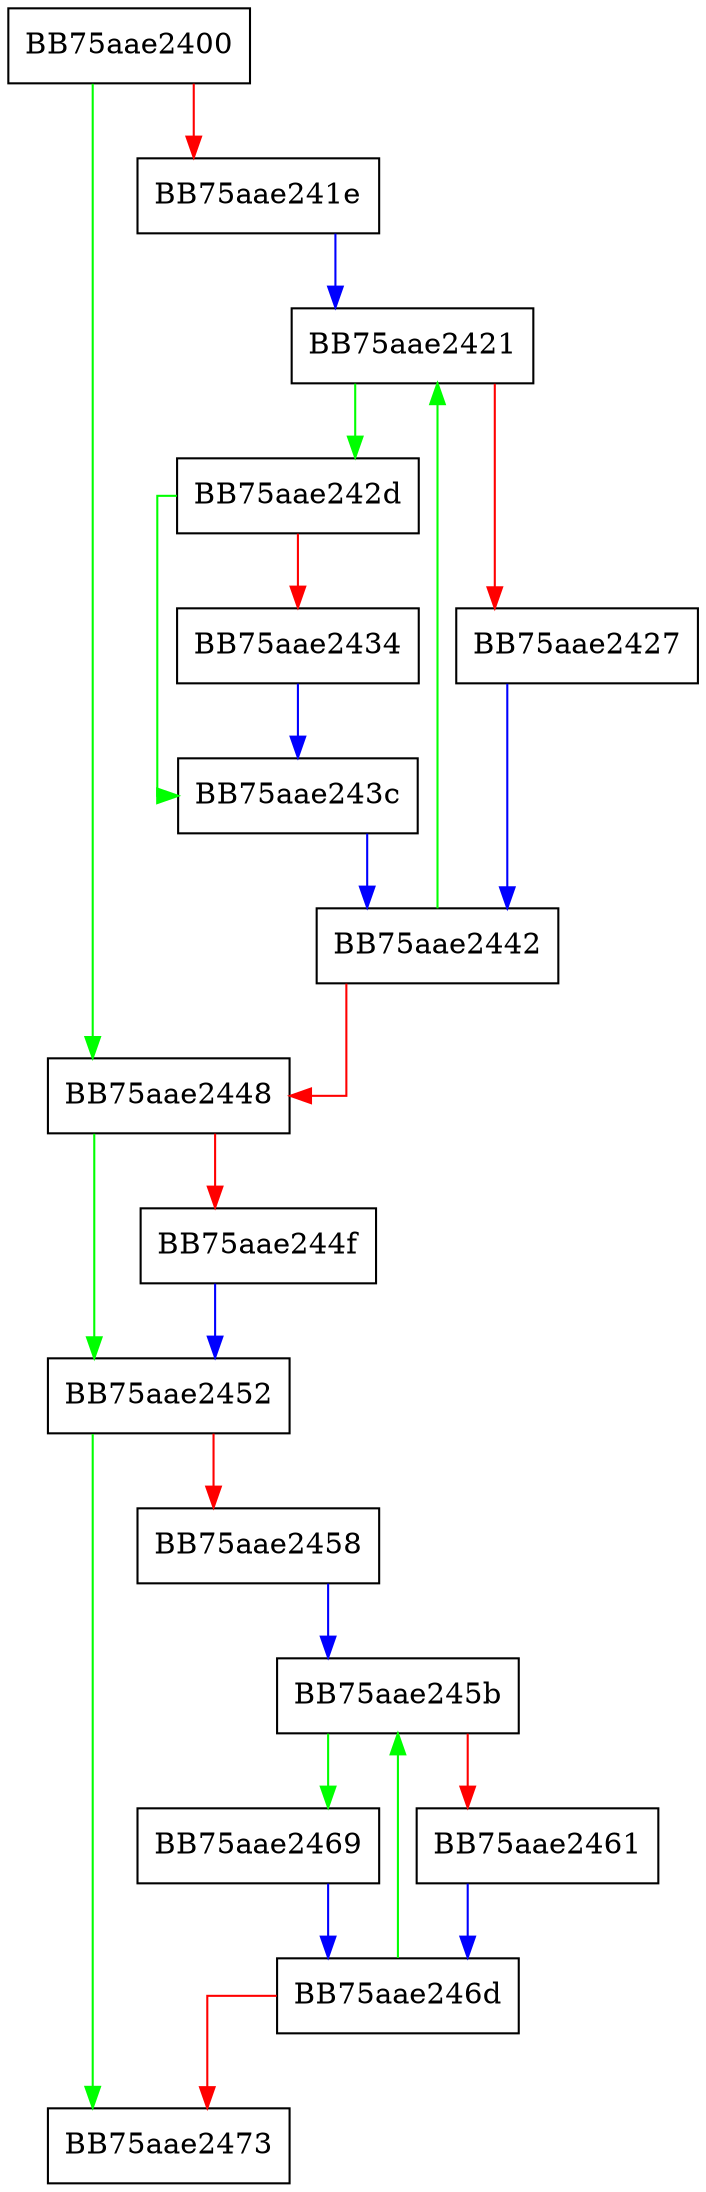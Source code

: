 digraph erase {
  node [shape="box"];
  graph [splines=ortho];
  BB75aae2400 -> BB75aae2448 [color="green"];
  BB75aae2400 -> BB75aae241e [color="red"];
  BB75aae241e -> BB75aae2421 [color="blue"];
  BB75aae2421 -> BB75aae242d [color="green"];
  BB75aae2421 -> BB75aae2427 [color="red"];
  BB75aae2427 -> BB75aae2442 [color="blue"];
  BB75aae242d -> BB75aae243c [color="green"];
  BB75aae242d -> BB75aae2434 [color="red"];
  BB75aae2434 -> BB75aae243c [color="blue"];
  BB75aae243c -> BB75aae2442 [color="blue"];
  BB75aae2442 -> BB75aae2421 [color="green"];
  BB75aae2442 -> BB75aae2448 [color="red"];
  BB75aae2448 -> BB75aae2452 [color="green"];
  BB75aae2448 -> BB75aae244f [color="red"];
  BB75aae244f -> BB75aae2452 [color="blue"];
  BB75aae2452 -> BB75aae2473 [color="green"];
  BB75aae2452 -> BB75aae2458 [color="red"];
  BB75aae2458 -> BB75aae245b [color="blue"];
  BB75aae245b -> BB75aae2469 [color="green"];
  BB75aae245b -> BB75aae2461 [color="red"];
  BB75aae2461 -> BB75aae246d [color="blue"];
  BB75aae2469 -> BB75aae246d [color="blue"];
  BB75aae246d -> BB75aae245b [color="green"];
  BB75aae246d -> BB75aae2473 [color="red"];
}